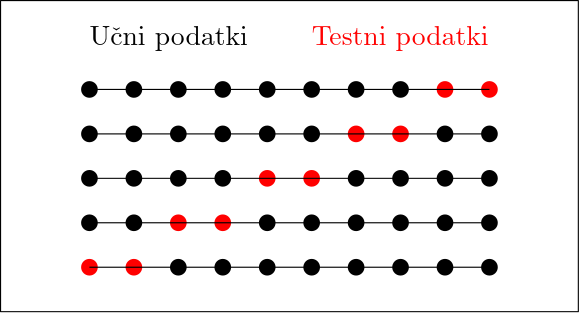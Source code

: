 <?xml version="1.0"?>
<!DOCTYPE ipe SYSTEM "ipe.dtd">
<ipe version="70218" creator="Ipe 7.2.26">
<info created="D:20240112094314" modified="D:20240113184511"/>
<ipestyle name="basic">
<symbol name="arrow/arc(spx)">
<path stroke="sym-stroke" fill="sym-stroke" pen="sym-pen">
0 0 m
-1 0.333 l
-1 -0.333 l
h
</path>
</symbol>
<symbol name="arrow/farc(spx)">
<path stroke="sym-stroke" fill="white" pen="sym-pen">
0 0 m
-1 0.333 l
-1 -0.333 l
h
</path>
</symbol>
<symbol name="arrow/ptarc(spx)">
<path stroke="sym-stroke" fill="sym-stroke" pen="sym-pen">
0 0 m
-1 0.333 l
-0.8 0 l
-1 -0.333 l
h
</path>
</symbol>
<symbol name="arrow/fptarc(spx)">
<path stroke="sym-stroke" fill="white" pen="sym-pen">
0 0 m
-1 0.333 l
-0.8 0 l
-1 -0.333 l
h
</path>
</symbol>
<symbol name="mark/disk(sx)" transformations="translations">
<path fill="sym-stroke">
0.6 0 0 0.6 0 0 e
</path>
</symbol>
<symbol name="mark/circle(sx)" transformations="translations">
<path fill="sym-stroke">
0.6 0 0 0.6 0 0 e
0.4 0 0 0.4 0 0 e
</path>
</symbol>
<symbol name="mark/fdisk(sfx)" transformations="translations">
<group>
<path fill="sym-fill">
0.5 0 0 0.5 0 0 e
</path>
<path fill="sym-stroke" fillrule="eofill">
0.6 0 0 0.6 0 0 e
0.4 0 0 0.4 0 0 e
</path>
</group>
</symbol>
<symbol name="mark/box(sx)" transformations="translations">
<path fill="sym-stroke" fillrule="eofill">
-0.6 -0.6 m
0.6 -0.6 l
0.6 0.6 l
-0.6 0.6 l
h
-0.4 -0.4 m
0.4 -0.4 l
0.4 0.4 l
-0.4 0.4 l
h
</path>
</symbol>
<symbol name="mark/square(sx)" transformations="translations">
<path fill="sym-stroke">
-0.6 -0.6 m
0.6 -0.6 l
0.6 0.6 l
-0.6 0.6 l
h
</path>
</symbol>
<symbol name="mark/fsquare(sfx)" transformations="translations">
<group>
<path fill="sym-fill">
-0.5 -0.5 m
0.5 -0.5 l
0.5 0.5 l
-0.5 0.5 l
h
</path>
<path fill="sym-stroke" fillrule="eofill">
-0.6 -0.6 m
0.6 -0.6 l
0.6 0.6 l
-0.6 0.6 l
h
-0.4 -0.4 m
0.4 -0.4 l
0.4 0.4 l
-0.4 0.4 l
h
</path>
</group>
</symbol>
<symbol name="mark/cross(sx)" transformations="translations">
<group>
<path fill="sym-stroke">
-0.43 -0.57 m
0.57 0.43 l
0.43 0.57 l
-0.57 -0.43 l
h
</path>
<path fill="sym-stroke">
-0.43 0.57 m
0.57 -0.43 l
0.43 -0.57 l
-0.57 0.43 l
h
</path>
</group>
</symbol>
<symbol name="arrow/fnormal(spx)">
<path stroke="sym-stroke" fill="white" pen="sym-pen">
0 0 m
-1 0.333 l
-1 -0.333 l
h
</path>
</symbol>
<symbol name="arrow/pointed(spx)">
<path stroke="sym-stroke" fill="sym-stroke" pen="sym-pen">
0 0 m
-1 0.333 l
-0.8 0 l
-1 -0.333 l
h
</path>
</symbol>
<symbol name="arrow/fpointed(spx)">
<path stroke="sym-stroke" fill="white" pen="sym-pen">
0 0 m
-1 0.333 l
-0.8 0 l
-1 -0.333 l
h
</path>
</symbol>
<symbol name="arrow/linear(spx)">
<path stroke="sym-stroke" pen="sym-pen">
-1 0.333 m
0 0 l
-1 -0.333 l
</path>
</symbol>
<symbol name="arrow/fdouble(spx)">
<path stroke="sym-stroke" fill="white" pen="sym-pen">
0 0 m
-1 0.333 l
-1 -0.333 l
h
-1 0 m
-2 0.333 l
-2 -0.333 l
h
</path>
</symbol>
<symbol name="arrow/double(spx)">
<path stroke="sym-stroke" fill="sym-stroke" pen="sym-pen">
0 0 m
-1 0.333 l
-1 -0.333 l
h
-1 0 m
-2 0.333 l
-2 -0.333 l
h
</path>
</symbol>
<symbol name="arrow/mid-normal(spx)">
<path stroke="sym-stroke" fill="sym-stroke" pen="sym-pen">
0.5 0 m
-0.5 0.333 l
-0.5 -0.333 l
h
</path>
</symbol>
<symbol name="arrow/mid-fnormal(spx)">
<path stroke="sym-stroke" fill="white" pen="sym-pen">
0.5 0 m
-0.5 0.333 l
-0.5 -0.333 l
h
</path>
</symbol>
<symbol name="arrow/mid-pointed(spx)">
<path stroke="sym-stroke" fill="sym-stroke" pen="sym-pen">
0.5 0 m
-0.5 0.333 l
-0.3 0 l
-0.5 -0.333 l
h
</path>
</symbol>
<symbol name="arrow/mid-fpointed(spx)">
<path stroke="sym-stroke" fill="white" pen="sym-pen">
0.5 0 m
-0.5 0.333 l
-0.3 0 l
-0.5 -0.333 l
h
</path>
</symbol>
<symbol name="arrow/mid-double(spx)">
<path stroke="sym-stroke" fill="sym-stroke" pen="sym-pen">
1 0 m
0 0.333 l
0 -0.333 l
h
0 0 m
-1 0.333 l
-1 -0.333 l
h
</path>
</symbol>
<symbol name="arrow/mid-fdouble(spx)">
<path stroke="sym-stroke" fill="white" pen="sym-pen">
1 0 m
0 0.333 l
0 -0.333 l
h
0 0 m
-1 0.333 l
-1 -0.333 l
h
</path>
</symbol>
<anglesize name="22.5 deg" value="22.5"/>
<anglesize name="30 deg" value="30"/>
<anglesize name="45 deg" value="45"/>
<anglesize name="60 deg" value="60"/>
<anglesize name="90 deg" value="90"/>
<arrowsize name="large" value="10"/>
<arrowsize name="small" value="5"/>
<arrowsize name="tiny" value="3"/>
<color name="blue" value="0 0 1"/>
<color name="brown" value="0.647 0.165 0.165"/>
<color name="darkblue" value="0 0 0.545"/>
<color name="darkcyan" value="0 0.545 0.545"/>
<color name="darkgray" value="0.663"/>
<color name="darkgreen" value="0 0.392 0"/>
<color name="darkmagenta" value="0.545 0 0.545"/>
<color name="darkorange" value="1 0.549 0"/>
<color name="darkred" value="0.545 0 0"/>
<color name="gold" value="1 0.843 0"/>
<color name="gray" value="0.745"/>
<color name="green" value="0 1 0"/>
<color name="lightblue" value="0.678 0.847 0.902"/>
<color name="lightcyan" value="0.878 1 1"/>
<color name="lightgray" value="0.827"/>
<color name="lightgreen" value="0.565 0.933 0.565"/>
<color name="lightyellow" value="1 1 0.878"/>
<color name="navy" value="0 0 0.502"/>
<color name="orange" value="1 0.647 0"/>
<color name="pink" value="1 0.753 0.796"/>
<color name="purple" value="0.627 0.125 0.941"/>
<color name="red" value="1 0 0"/>
<color name="seagreen" value="0.18 0.545 0.341"/>
<color name="turquoise" value="0.251 0.878 0.816"/>
<color name="violet" value="0.933 0.51 0.933"/>
<color name="yellow" value="1 1 0"/>
<dashstyle name="dash dot dotted" value="[4 2 1 2 1 2] 0"/>
<dashstyle name="dash dotted" value="[4 2 1 2] 0"/>
<dashstyle name="dashed" value="[4] 0"/>
<dashstyle name="dotted" value="[1 3] 0"/>
<gridsize name="10 pts (~3.5 mm)" value="10"/>
<gridsize name="14 pts (~5 mm)" value="14"/>
<gridsize name="16 pts (~6 mm)" value="16"/>
<gridsize name="20 pts (~7 mm)" value="20"/>
<gridsize name="28 pts (~10 mm)" value="28"/>
<gridsize name="32 pts (~12 mm)" value="32"/>
<gridsize name="4 pts" value="4"/>
<gridsize name="56 pts (~20 mm)" value="56"/>
<gridsize name="8 pts (~3 mm)" value="8"/>
<opacity name="10%" value="0.1"/>
<opacity name="30%" value="0.3"/>
<opacity name="50%" value="0.5"/>
<opacity name="75%" value="0.75"/>
<pen name="fat" value="1.2"/>
<pen name="heavier" value="0.8"/>
<pen name="ultrafat" value="2"/>
<symbolsize name="large" value="5"/>
<symbolsize name="small" value="2"/>
<symbolsize name="tiny" value="1.1"/>
<textsize name="Huge" value="\Huge"/>
<textsize name="LARGE" value="\LARGE"/>
<textsize name="Large" value="\Large"/>
<textsize name="footnote" value="\footnotesize"/>
<textsize name="huge" value="\huge"/>
<textsize name="large" value="\large"/>
<textsize name="script" value="\scriptsize"/>
<textsize name="small" value="\small"/>
<textsize name="tiny" value="\tiny"/>
<textstyle name="center" begin="\begin{center}" end="\end{center}"/>
<textstyle name="item" begin="\begin{itemize}\item{}" end="\end{itemize}"/>
<textstyle name="itemize" begin="\begin{itemize}" end="\end{itemize}"/>
<tiling name="falling" angle="-60" step="4" width="1"/>
<tiling name="rising" angle="30" step="4" width="1"/>
</ipestyle>
<page>
<layer name="alpha"/>
<view layers="alpha" active="alpha"/>
<use layer="alpha" name="mark/disk(sx)" pos="224 672" size="5" stroke="black"/>
<use name="mark/disk(sx)" pos="240 672" size="5" stroke="black"/>
<use name="mark/disk(sx)" pos="256 672" size="5" stroke="black"/>
<use name="mark/disk(sx)" pos="272 672" size="5" stroke="black"/>
<use name="mark/disk(sx)" pos="288 672" size="5" stroke="black"/>
<use name="mark/disk(sx)" pos="304 672" size="5" stroke="black"/>
<use name="mark/disk(sx)" pos="320 672" size="5" stroke="black"/>
<use name="mark/disk(sx)" pos="336 672" size="5" stroke="black"/>
<use name="mark/disk(sx)" pos="352 672" size="5" stroke="red"/>
<use name="mark/disk(sx)" pos="368 672" size="5" stroke="red"/>
<use name="mark/disk(sx)" pos="336 656" size="5" stroke="red"/>
<use name="mark/disk(sx)" pos="320 656" size="5" stroke="red"/>
<use name="mark/disk(sx)" pos="304 640" size="5" stroke="red"/>
<use name="mark/disk(sx)" pos="288 640" size="5" stroke="red"/>
<use name="mark/disk(sx)" pos="272 624" size="5" stroke="red"/>
<use name="mark/disk(sx)" pos="256 624" size="5" stroke="red"/>
<use name="mark/disk(sx)" pos="224 608" size="5" stroke="red"/>
<use name="mark/disk(sx)" pos="240 608" size="5" stroke="red"/>
<use name="mark/disk(sx)" pos="224 656" size="5" stroke="black"/>
<use name="mark/disk(sx)" pos="240 656" size="5" stroke="black"/>
<use name="mark/disk(sx)" pos="256 656" size="5" stroke="black"/>
<use name="mark/disk(sx)" pos="272 656" size="5" stroke="black"/>
<use name="mark/disk(sx)" pos="288 656" size="5" stroke="black"/>
<use name="mark/disk(sx)" pos="304 656" size="5" stroke="black"/>
<use name="mark/disk(sx)" pos="352 656" size="5" stroke="black"/>
<use name="mark/disk(sx)" pos="368 656" size="5" stroke="black"/>
<use name="mark/disk(sx)" pos="368 640" size="5" stroke="black"/>
<use name="mark/disk(sx)" pos="352 640" size="5" stroke="black"/>
<use name="mark/disk(sx)" pos="336 640" size="5" stroke="black"/>
<use name="mark/disk(sx)" pos="320 640" size="5" stroke="black"/>
<use name="mark/disk(sx)" pos="272 640" size="5" stroke="black"/>
<use name="mark/disk(sx)" pos="256 640" size="5" stroke="black"/>
<use name="mark/disk(sx)" pos="240 640" size="5" stroke="black"/>
<use name="mark/disk(sx)" pos="224 640" size="5" stroke="black"/>
<use name="mark/disk(sx)" pos="224 624" size="5" stroke="black"/>
<use name="mark/disk(sx)" pos="240 624" size="5" stroke="black"/>
<use name="mark/disk(sx)" pos="288 624" size="5" stroke="black"/>
<use name="mark/disk(sx)" pos="304 624" size="5" stroke="black"/>
<use name="mark/disk(sx)" pos="320 624" size="5" stroke="black"/>
<use name="mark/disk(sx)" pos="336 624" size="5" stroke="black"/>
<use name="mark/disk(sx)" pos="352 624" size="5" stroke="black"/>
<use name="mark/disk(sx)" pos="368 624" size="5" stroke="black"/>
<use name="mark/disk(sx)" pos="368 608" size="5" stroke="black"/>
<use name="mark/disk(sx)" pos="352 608" size="5" stroke="black"/>
<use name="mark/disk(sx)" pos="336 608" size="5" stroke="black"/>
<use name="mark/disk(sx)" pos="320 608" size="5" stroke="black"/>
<use name="mark/disk(sx)" pos="304 608" size="5" stroke="black"/>
<use name="mark/disk(sx)" pos="288 608" size="5" stroke="black"/>
<use name="mark/disk(sx)" pos="272 608" size="5" stroke="black"/>
<use name="mark/disk(sx)" pos="256 608" size="5" stroke="black"/>
<path stroke="black">
224 672 m
368 672 l
</path>
<path stroke="black">
368 656 m
224 656 l
</path>
<path stroke="black">
224 640 m
368 640 l
</path>
<path stroke="black">
368 624 m
224 624 l
</path>
<path stroke="black">
224 608 m
368 608 l
</path>
<text transformations="translations" pos="224 688" stroke="black" type="label" width="57.009" height="6.926" depth="1.93" valign="baseline">Učni podatki</text>
<text matrix="1 0 0 1 -48 0" transformations="translations" pos="352 688" stroke="red" type="label" width="63.706" height="6.926" depth="1.93" valign="baseline">Testni podatki</text>
<path stroke="black">
192 704 m
192 592 l
400 592 l
400 704 l
h
</path>
</page>
</ipe>
